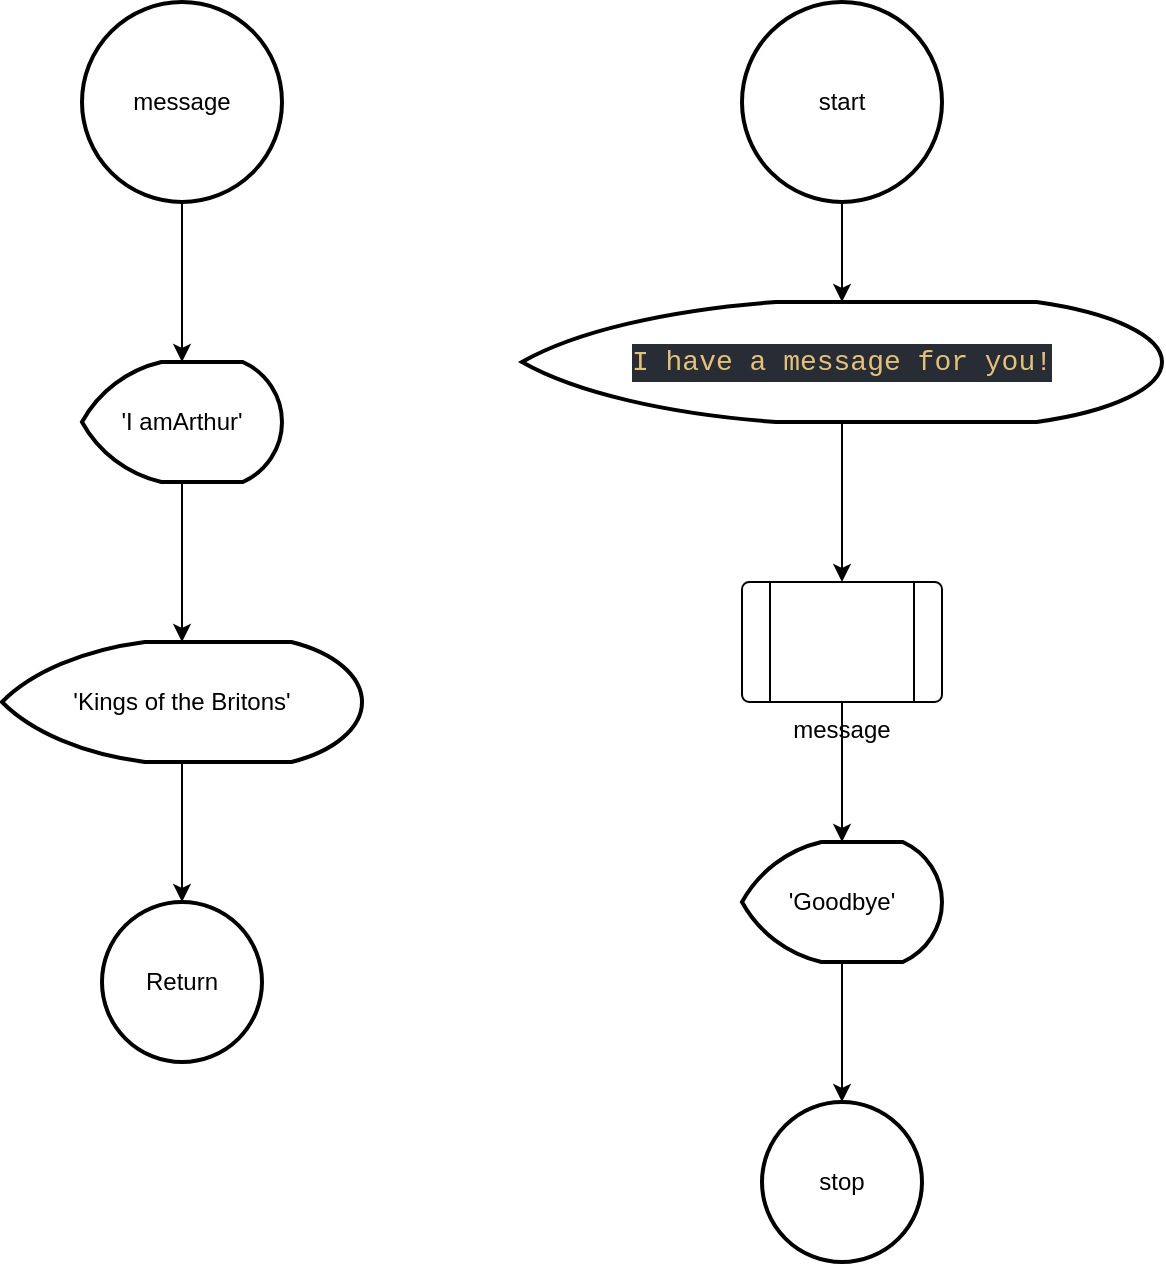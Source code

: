 <mxfile>
    <diagram id="XCxuZ3dnpd0A2AAlNJT3" name="Page-1">
        <mxGraphModel dx="481" dy="127" grid="1" gridSize="10" guides="1" tooltips="1" connect="1" arrows="1" fold="1" page="1" pageScale="1" pageWidth="850" pageHeight="1100" math="0" shadow="0">
            <root>
                <mxCell id="0"/>
                <mxCell id="1" parent="0"/>
                <mxCell id="5" value="" style="edgeStyle=none;html=1;" edge="1" parent="1" source="3" target="4">
                    <mxGeometry relative="1" as="geometry"/>
                </mxCell>
                <mxCell id="3" value="start" style="strokeWidth=2;html=1;shape=mxgraph.flowchart.start_2;whiteSpace=wrap;" vertex="1" parent="1">
                    <mxGeometry x="450" y="90" width="100" height="100" as="geometry"/>
                </mxCell>
                <mxCell id="7" value="" style="edgeStyle=none;html=1;" edge="1" parent="1" source="4">
                    <mxGeometry relative="1" as="geometry">
                        <mxPoint x="500" y="380" as="targetPoint"/>
                    </mxGeometry>
                </mxCell>
                <mxCell id="4" value="&lt;div style=&quot;background-color: rgb(40, 44, 52); line-height: 19px; color: rgb(187, 187, 187);&quot;&gt;&lt;div style=&quot;color: rgb(187, 187, 187); font-family: Consolas, &amp;quot;Courier New&amp;quot;, monospace; font-size: 14px; line-height: 19px; white-space: pre;&quot;&gt;&lt;span style=&quot;color: #e5c07b;&quot;&gt;I have a message for you!&lt;/span&gt;&lt;/div&gt;&lt;/div&gt;" style="strokeWidth=2;html=1;shape=mxgraph.flowchart.display;whiteSpace=wrap;" vertex="1" parent="1">
                    <mxGeometry x="340" y="240" width="320" height="60" as="geometry"/>
                </mxCell>
                <mxCell id="9" value="" style="edgeStyle=none;html=1;" edge="1" parent="1" target="8">
                    <mxGeometry relative="1" as="geometry">
                        <mxPoint x="500" y="440" as="sourcePoint"/>
                    </mxGeometry>
                </mxCell>
                <mxCell id="11" value="" style="edgeStyle=none;html=1;" edge="1" parent="1" source="8" target="10">
                    <mxGeometry relative="1" as="geometry"/>
                </mxCell>
                <mxCell id="8" value="&#39;Goodbye&#39;" style="strokeWidth=2;html=1;shape=mxgraph.flowchart.display;whiteSpace=wrap;" vertex="1" parent="1">
                    <mxGeometry x="450" y="510" width="100" height="60" as="geometry"/>
                </mxCell>
                <mxCell id="10" value="stop" style="ellipse;whiteSpace=wrap;html=1;strokeWidth=2;" vertex="1" parent="1">
                    <mxGeometry x="460" y="640" width="80" height="80" as="geometry"/>
                </mxCell>
                <mxCell id="14" value="" style="edgeStyle=none;html=1;" edge="1" parent="1" source="12" target="13">
                    <mxGeometry relative="1" as="geometry"/>
                </mxCell>
                <mxCell id="12" value="message" style="strokeWidth=2;html=1;shape=mxgraph.flowchart.start_2;whiteSpace=wrap;" vertex="1" parent="1">
                    <mxGeometry x="120" y="90" width="100" height="100" as="geometry"/>
                </mxCell>
                <mxCell id="16" value="" style="edgeStyle=none;html=1;" edge="1" parent="1" source="13" target="15">
                    <mxGeometry relative="1" as="geometry"/>
                </mxCell>
                <mxCell id="13" value="&#39;I amArthur&#39;" style="strokeWidth=2;html=1;shape=mxgraph.flowchart.display;whiteSpace=wrap;" vertex="1" parent="1">
                    <mxGeometry x="120" y="270" width="100" height="60" as="geometry"/>
                </mxCell>
                <mxCell id="18" value="" style="edgeStyle=none;html=1;" edge="1" parent="1" source="15" target="17">
                    <mxGeometry relative="1" as="geometry"/>
                </mxCell>
                <mxCell id="15" value="&#39;Kings of the Britons&#39;" style="strokeWidth=2;html=1;shape=mxgraph.flowchart.display;whiteSpace=wrap;" vertex="1" parent="1">
                    <mxGeometry x="80" y="410" width="180" height="60" as="geometry"/>
                </mxCell>
                <mxCell id="17" value="Return" style="ellipse;whiteSpace=wrap;html=1;strokeWidth=2;" vertex="1" parent="1">
                    <mxGeometry x="130" y="540" width="80" height="80" as="geometry"/>
                </mxCell>
                <mxCell id="19" value="message" style="verticalLabelPosition=bottom;verticalAlign=top;html=1;shape=process;whiteSpace=wrap;rounded=1;size=0.14;arcSize=6;" vertex="1" parent="1">
                    <mxGeometry x="450" y="380" width="100" height="60" as="geometry"/>
                </mxCell>
            </root>
        </mxGraphModel>
    </diagram>
</mxfile>
